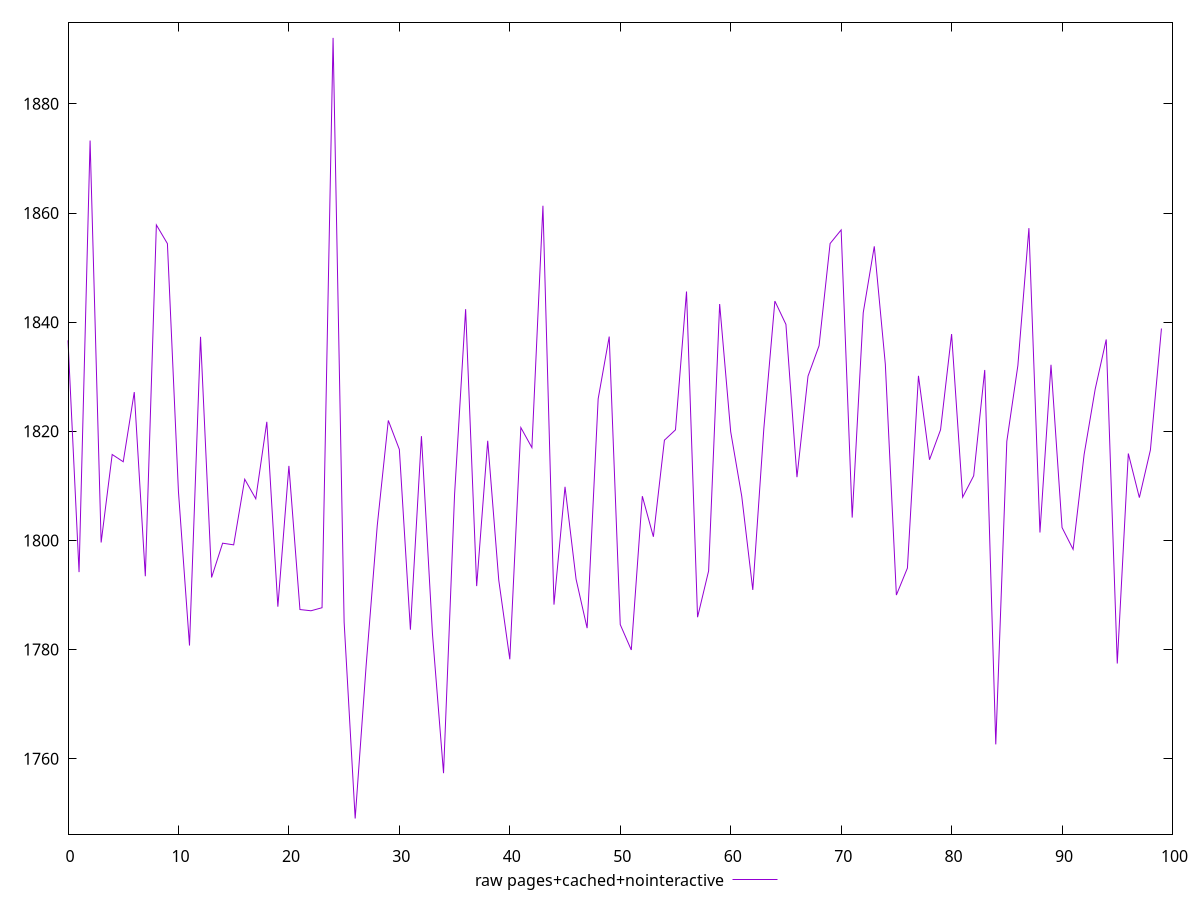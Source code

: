$_rawPagesCachedNointeractive <<EOF
1836.676000000001
1794.1960000000013
1873.2759999999998
1799.6240000000003
1815.7520000000018
1814.4200000000008
1827.1840000000007
1793.4400000000003
1857.816
1854.392
1808.9400000000005
1780.7440000000015
1837.3160000000007
1793.2160000000006
1799.5000000000005
1799.1920000000023
1811.2160000000008
1807.6400000000003
1821.7360000000008
1787.8640000000003
1813.6640000000004
1787.340000000001
1787.1160000000004
1787.676000000001
1892.0840000000007
1785.048000000001
1749.0479999999998
1777.2560000000008
1802.7319999999993
1821.9880000000014
1816.676000000001
1783.6480000000015
1819.1119999999999
1782.812000000002
1757.3599999999992
1808.4400000000005
1842.3840000000012
1791.6360000000016
1818.2680000000012
1792.732
1778.2240000000015
1820.6840000000007
1817.0120000000009
1861.3240000000003
1788.2400000000007
1809.8280000000002
1792.9039999999995
1783.9319999999998
1825.9480000000003
1837.3560000000014
1784.5839999999998
1779.9320000000007
1808.1080000000004
1800.676000000001
1818.3760000000002
1820.2640000000015
1845.6120000000008
1785.9360000000001
1794.412000000001
1843.324000000001
1819.9200000000012
1808.0960000000002
1790.9399999999996
1820.4879999999998
1843.8600000000001
1839.5919999999992
1811.600000000001
1830.1080000000004
1835.6800000000005
1854.407999999999
1856.8999999999985
1804.1880000000015
1841.7360000000012
1853.8919999999996
1832.2960000000007
1789.9919999999995
1794.9359999999986
1830.1640000000007
1814.7879999999998
1820.2760000000017
1837.8159999999998
1807.9240000000004
1811.8520000000003
1831.2399999999989
1762.6279999999995
1818.156
1832.0440000000012
1857.228
1801.4520000000002
1832.1880000000003
1802.3640000000014
1798.3680000000008
1815.7719999999997
1827.720000000001
1836.8280000000018
1777.4480000000017
1815.928
1807.8479999999995
1816.5760000000007
1838.8360000000007
EOF
set key outside below
set terminal pngcairo
set output "report_00006_2020-11-02T20-21-41.718Z/mainthread-work-breakdown/pages+cached+nointeractive//raw.png"
set yrange [1746.1872799999996:1894.9447200000009]
plot $_rawPagesCachedNointeractive title "raw pages+cached+nointeractive" with line ,